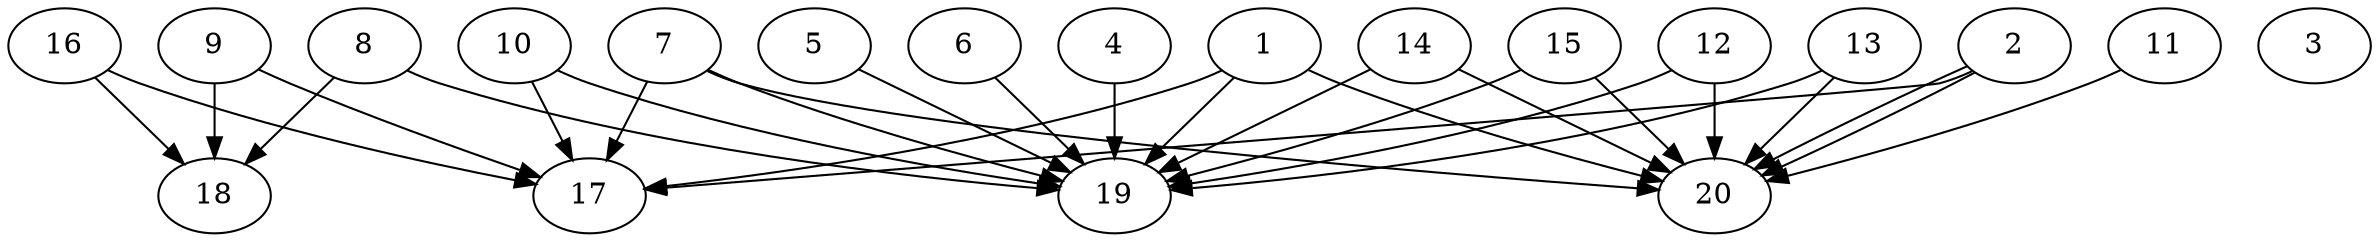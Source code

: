 // DAG automatically generated by daggen at Thu Oct  3 13:58:42 2019
// ./daggen --dot -n 20 --ccr 0.5 --fat 0.9 --regular 0.5 --density 0.7 --mindata 5242880 --maxdata 52428800 
digraph G {
  1 [size="46045184", alpha="0.13", expect_size="23022592"] 
  1 -> 17 [size ="23022592"]
  1 -> 19 [size ="23022592"]
  1 -> 20 [size ="23022592"]
  2 [size="62185472", alpha="0.11", expect_size="31092736"] 
  2 -> 17 [size ="31092736"]
  2 -> 20 [size ="31092736"]
  2 -> 20 [size ="31092736"]
  3 [size="25561088", alpha="0.01", expect_size="12780544"] 
  4 [size="54812672", alpha="0.14", expect_size="27406336"] 
  4 -> 19 [size ="27406336"]
  5 [size="28035072", alpha="0.15", expect_size="14017536"] 
  5 -> 19 [size ="14017536"]
  6 [size="30844928", alpha="0.10", expect_size="15422464"] 
  6 -> 19 [size ="15422464"]
  7 [size="88342528", alpha="0.15", expect_size="44171264"] 
  7 -> 17 [size ="44171264"]
  7 -> 19 [size ="44171264"]
  7 -> 20 [size ="44171264"]
  8 [size="23339008", alpha="0.02", expect_size="11669504"] 
  8 -> 18 [size ="11669504"]
  8 -> 19 [size ="11669504"]
  9 [size="11984896", alpha="0.20", expect_size="5992448"] 
  9 -> 17 [size ="5992448"]
  9 -> 18 [size ="5992448"]
  10 [size="89237504", alpha="0.13", expect_size="44618752"] 
  10 -> 17 [size ="44618752"]
  10 -> 19 [size ="44618752"]
  11 [size="92448768", alpha="0.17", expect_size="46224384"] 
  11 -> 20 [size ="46224384"]
  12 [size="58062848", alpha="0.14", expect_size="29031424"] 
  12 -> 19 [size ="29031424"]
  12 -> 20 [size ="29031424"]
  13 [size="15865856", alpha="0.08", expect_size="7932928"] 
  13 -> 19 [size ="7932928"]
  13 -> 20 [size ="7932928"]
  14 [size="18737152", alpha="0.11", expect_size="9368576"] 
  14 -> 19 [size ="9368576"]
  14 -> 20 [size ="9368576"]
  15 [size="82833408", alpha="0.03", expect_size="41416704"] 
  15 -> 19 [size ="41416704"]
  15 -> 20 [size ="41416704"]
  16 [size="61507584", alpha="0.09", expect_size="30753792"] 
  16 -> 17 [size ="30753792"]
  16 -> 18 [size ="30753792"]
  17 [size="16336896", alpha="0.06", expect_size="8168448"] 
  18 [size="88287232", alpha="0.01", expect_size="44143616"] 
  19 [size="96141312", alpha="0.11", expect_size="48070656"] 
  20 [size="96073728", alpha="0.09", expect_size="48036864"] 
}
